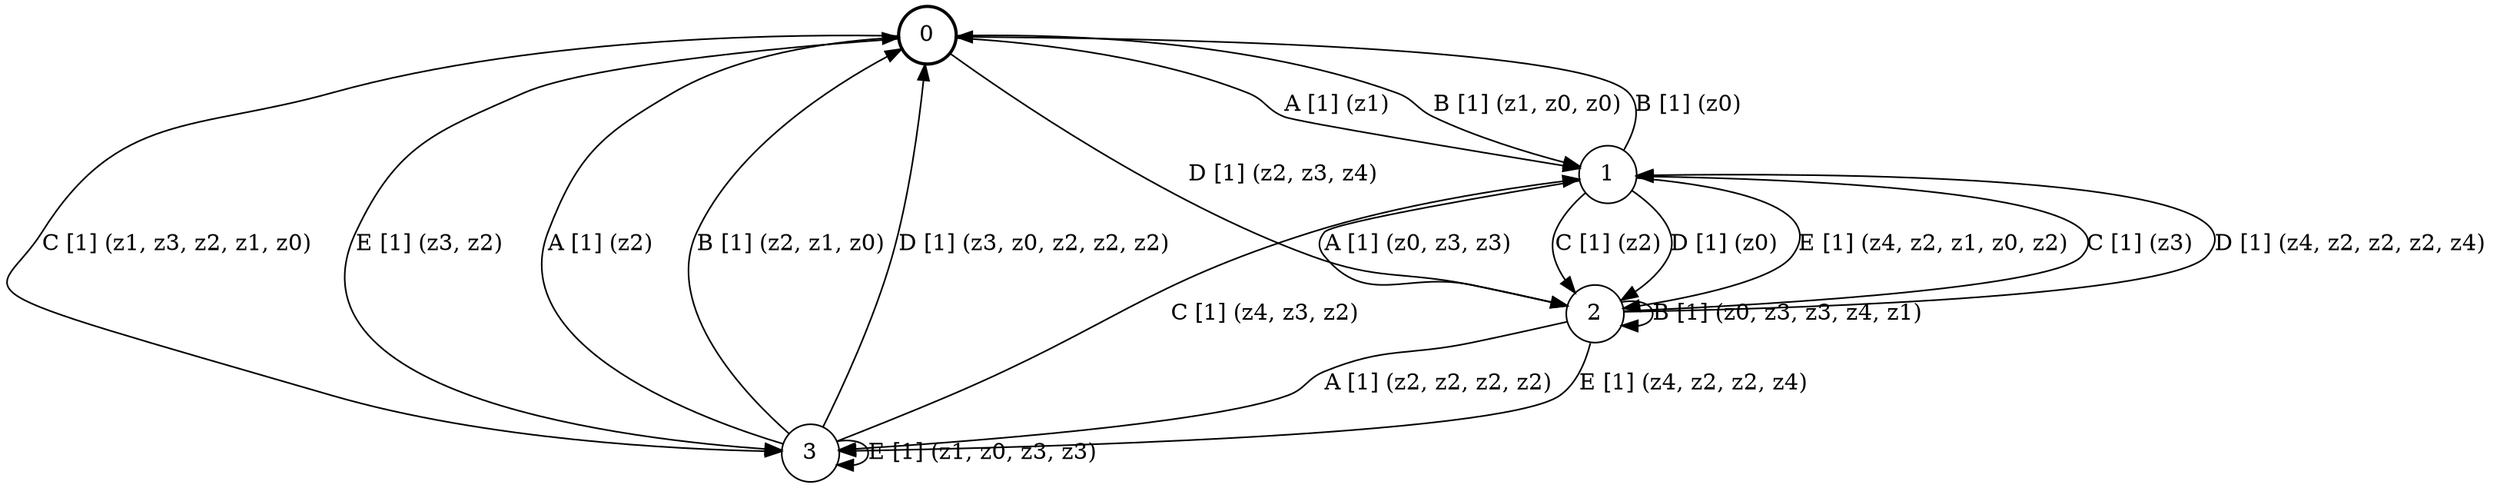 # generated file, don't try to modify
# command: dot -Tpng <filename> > tree.png
digraph Automaton {
    node [shape = circle];
    0 [style = "bold"];
    0 -> 1 [label = "A [1] (z1) "];
    0 -> 1 [label = "B [1] (z1, z0, z0) "];
    0 -> 3 [label = "C [1] (z1, z3, z2, z1, z0) "];
    0 -> 2 [label = "D [1] (z2, z3, z4) "];
    0 -> 3 [label = "E [1] (z3, z2) "];
    1 -> 2 [label = "A [1] (z0, z3, z3) "];
    1 -> 0 [label = "B [1] (z0) "];
    1 -> 2 [label = "C [1] (z2) "];
    1 -> 2 [label = "D [1] (z0) "];
    1 -> 2 [label = "E [1] (z4, z2, z1, z0, z2) "];
    2 -> 3 [label = "A [1] (z2, z2, z2, z2) "];
    2 -> 2 [label = "B [1] (z0, z3, z3, z4, z1) "];
    2 -> 1 [label = "C [1] (z3) "];
    2 -> 1 [label = "D [1] (z4, z2, z2, z2, z4) "];
    2 -> 3 [label = "E [1] (z4, z2, z2, z4) "];
    3 -> 0 [label = "A [1] (z2) "];
    3 -> 0 [label = "B [1] (z2, z1, z0) "];
    3 -> 1 [label = "C [1] (z4, z3, z2) "];
    3 -> 0 [label = "D [1] (z3, z0, z2, z2, z2) "];
    3 -> 3 [label = "E [1] (z1, z0, z3, z3) "];
}
